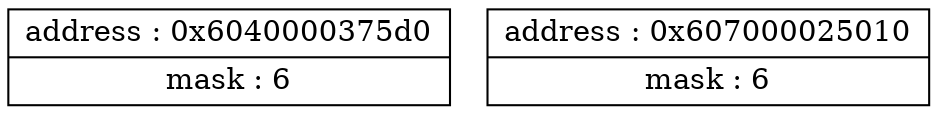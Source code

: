 digraph {
	node [shape=record]
	node0x6040000375d0 [label = "{address : 0x6040000375d0 |mask : 6}"];

	node0x607000025010 [label = "{address : 0x607000025010 |mask : 6}"];

}
